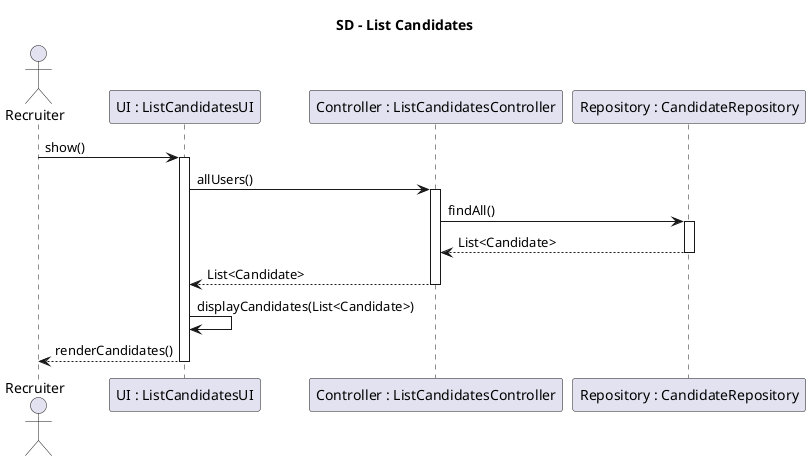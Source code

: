 @startuml

title SD - List Candidates

actor Recruiter
participant "UI : ListCandidatesUI" as UI
participant "Controller : ListCandidatesController" as controller
participant "Repository : CandidateRepository" as repository

Recruiter -> UI : show()
activate UI

UI -> controller : allUsers()
activate controller

controller -> repository : findAll()
activate repository
repository --> controller : List<Candidate>
deactivate repository

controller --> UI : List<Candidate>
deactivate controller

UI -> UI : displayCandidates(List<Candidate>)

UI --> Recruiter : renderCandidates()
deactivate UI

@enduml
